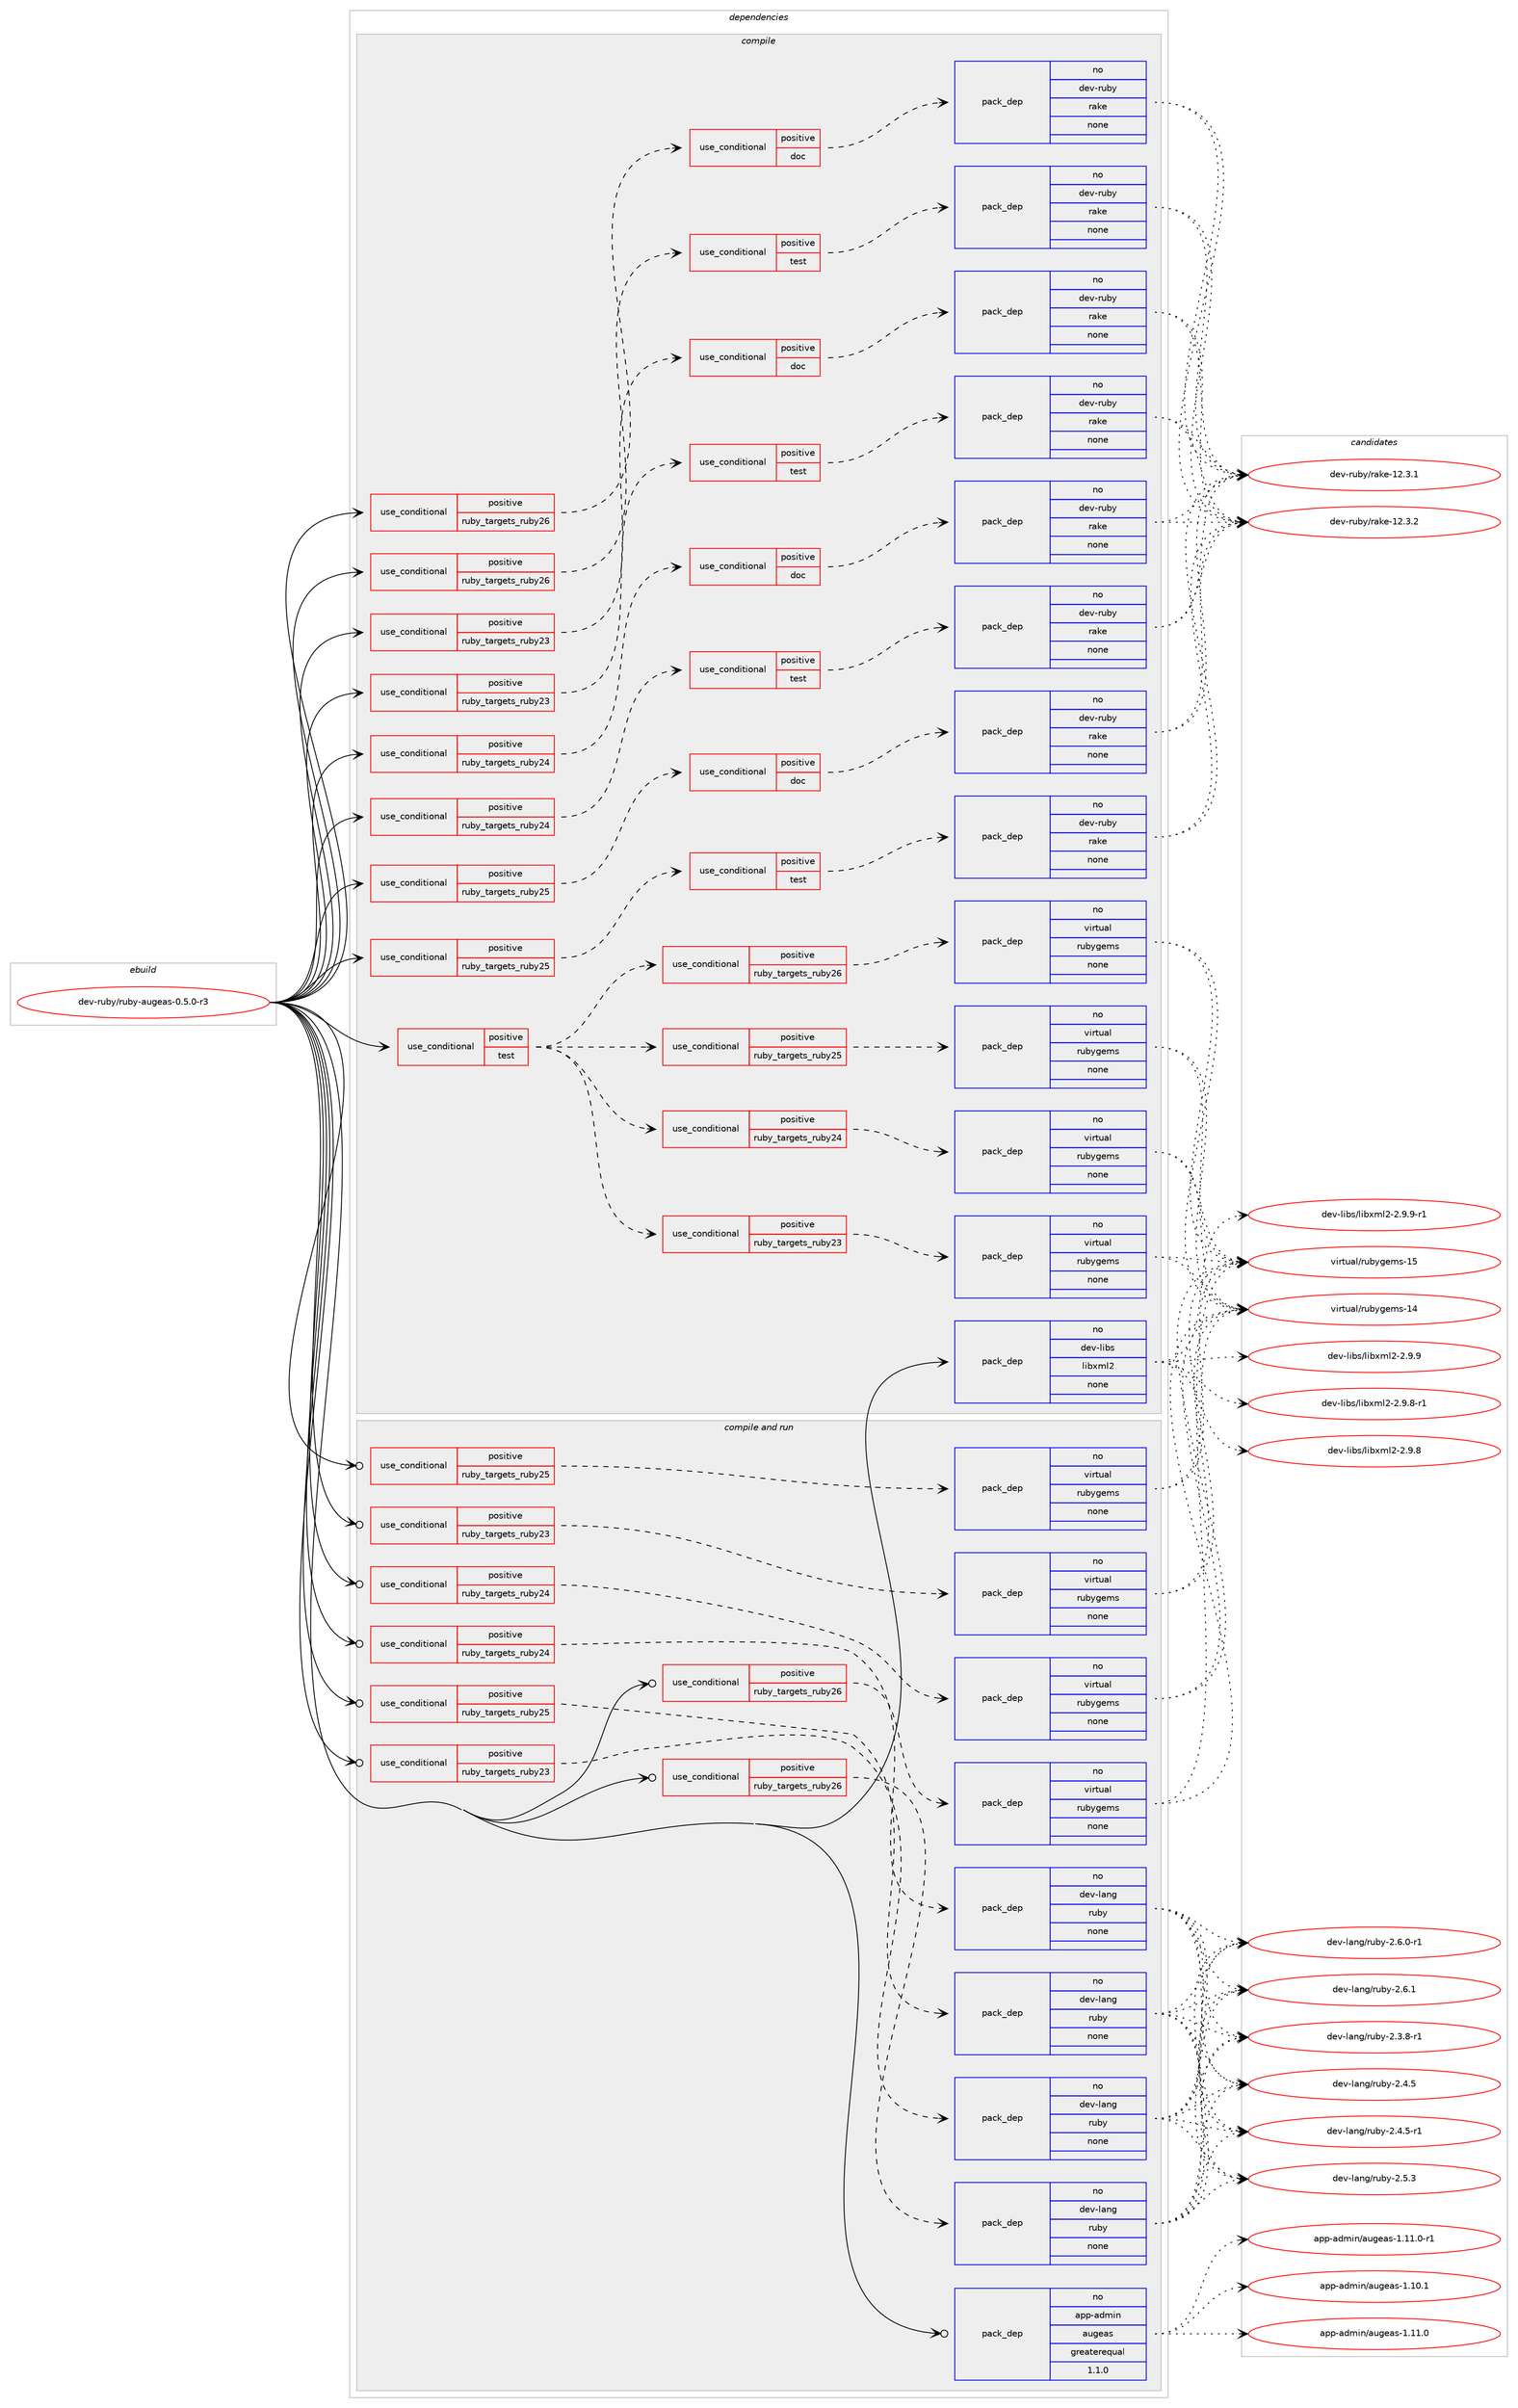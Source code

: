 digraph prolog {

# *************
# Graph options
# *************

newrank=true;
concentrate=true;
compound=true;
graph [rankdir=LR,fontname=Helvetica,fontsize=10,ranksep=1.5];#, ranksep=2.5, nodesep=0.2];
edge  [arrowhead=vee];
node  [fontname=Helvetica,fontsize=10];

# **********
# The ebuild
# **********

subgraph cluster_leftcol {
color=gray;
rank=same;
label=<<i>ebuild</i>>;
id [label="dev-ruby/ruby-augeas-0.5.0-r3", color=red, width=4, href="../dev-ruby/ruby-augeas-0.5.0-r3.svg"];
}

# ****************
# The dependencies
# ****************

subgraph cluster_midcol {
color=gray;
label=<<i>dependencies</i>>;
subgraph cluster_compile {
fillcolor="#eeeeee";
style=filled;
label=<<i>compile</i>>;
subgraph cond414651 {
dependency1521901 [label=<<TABLE BORDER="0" CELLBORDER="1" CELLSPACING="0" CELLPADDING="4"><TR><TD ROWSPAN="3" CELLPADDING="10">use_conditional</TD></TR><TR><TD>positive</TD></TR><TR><TD>ruby_targets_ruby23</TD></TR></TABLE>>, shape=none, color=red];
subgraph cond414652 {
dependency1521902 [label=<<TABLE BORDER="0" CELLBORDER="1" CELLSPACING="0" CELLPADDING="4"><TR><TD ROWSPAN="3" CELLPADDING="10">use_conditional</TD></TR><TR><TD>positive</TD></TR><TR><TD>doc</TD></TR></TABLE>>, shape=none, color=red];
subgraph pack1083744 {
dependency1521903 [label=<<TABLE BORDER="0" CELLBORDER="1" CELLSPACING="0" CELLPADDING="4" WIDTH="220"><TR><TD ROWSPAN="6" CELLPADDING="30">pack_dep</TD></TR><TR><TD WIDTH="110">no</TD></TR><TR><TD>dev-ruby</TD></TR><TR><TD>rake</TD></TR><TR><TD>none</TD></TR><TR><TD></TD></TR></TABLE>>, shape=none, color=blue];
}
dependency1521902:e -> dependency1521903:w [weight=20,style="dashed",arrowhead="vee"];
}
dependency1521901:e -> dependency1521902:w [weight=20,style="dashed",arrowhead="vee"];
}
id:e -> dependency1521901:w [weight=20,style="solid",arrowhead="vee"];
subgraph cond414653 {
dependency1521904 [label=<<TABLE BORDER="0" CELLBORDER="1" CELLSPACING="0" CELLPADDING="4"><TR><TD ROWSPAN="3" CELLPADDING="10">use_conditional</TD></TR><TR><TD>positive</TD></TR><TR><TD>ruby_targets_ruby23</TD></TR></TABLE>>, shape=none, color=red];
subgraph cond414654 {
dependency1521905 [label=<<TABLE BORDER="0" CELLBORDER="1" CELLSPACING="0" CELLPADDING="4"><TR><TD ROWSPAN="3" CELLPADDING="10">use_conditional</TD></TR><TR><TD>positive</TD></TR><TR><TD>test</TD></TR></TABLE>>, shape=none, color=red];
subgraph pack1083745 {
dependency1521906 [label=<<TABLE BORDER="0" CELLBORDER="1" CELLSPACING="0" CELLPADDING="4" WIDTH="220"><TR><TD ROWSPAN="6" CELLPADDING="30">pack_dep</TD></TR><TR><TD WIDTH="110">no</TD></TR><TR><TD>dev-ruby</TD></TR><TR><TD>rake</TD></TR><TR><TD>none</TD></TR><TR><TD></TD></TR></TABLE>>, shape=none, color=blue];
}
dependency1521905:e -> dependency1521906:w [weight=20,style="dashed",arrowhead="vee"];
}
dependency1521904:e -> dependency1521905:w [weight=20,style="dashed",arrowhead="vee"];
}
id:e -> dependency1521904:w [weight=20,style="solid",arrowhead="vee"];
subgraph cond414655 {
dependency1521907 [label=<<TABLE BORDER="0" CELLBORDER="1" CELLSPACING="0" CELLPADDING="4"><TR><TD ROWSPAN="3" CELLPADDING="10">use_conditional</TD></TR><TR><TD>positive</TD></TR><TR><TD>ruby_targets_ruby24</TD></TR></TABLE>>, shape=none, color=red];
subgraph cond414656 {
dependency1521908 [label=<<TABLE BORDER="0" CELLBORDER="1" CELLSPACING="0" CELLPADDING="4"><TR><TD ROWSPAN="3" CELLPADDING="10">use_conditional</TD></TR><TR><TD>positive</TD></TR><TR><TD>doc</TD></TR></TABLE>>, shape=none, color=red];
subgraph pack1083746 {
dependency1521909 [label=<<TABLE BORDER="0" CELLBORDER="1" CELLSPACING="0" CELLPADDING="4" WIDTH="220"><TR><TD ROWSPAN="6" CELLPADDING="30">pack_dep</TD></TR><TR><TD WIDTH="110">no</TD></TR><TR><TD>dev-ruby</TD></TR><TR><TD>rake</TD></TR><TR><TD>none</TD></TR><TR><TD></TD></TR></TABLE>>, shape=none, color=blue];
}
dependency1521908:e -> dependency1521909:w [weight=20,style="dashed",arrowhead="vee"];
}
dependency1521907:e -> dependency1521908:w [weight=20,style="dashed",arrowhead="vee"];
}
id:e -> dependency1521907:w [weight=20,style="solid",arrowhead="vee"];
subgraph cond414657 {
dependency1521910 [label=<<TABLE BORDER="0" CELLBORDER="1" CELLSPACING="0" CELLPADDING="4"><TR><TD ROWSPAN="3" CELLPADDING="10">use_conditional</TD></TR><TR><TD>positive</TD></TR><TR><TD>ruby_targets_ruby24</TD></TR></TABLE>>, shape=none, color=red];
subgraph cond414658 {
dependency1521911 [label=<<TABLE BORDER="0" CELLBORDER="1" CELLSPACING="0" CELLPADDING="4"><TR><TD ROWSPAN="3" CELLPADDING="10">use_conditional</TD></TR><TR><TD>positive</TD></TR><TR><TD>test</TD></TR></TABLE>>, shape=none, color=red];
subgraph pack1083747 {
dependency1521912 [label=<<TABLE BORDER="0" CELLBORDER="1" CELLSPACING="0" CELLPADDING="4" WIDTH="220"><TR><TD ROWSPAN="6" CELLPADDING="30">pack_dep</TD></TR><TR><TD WIDTH="110">no</TD></TR><TR><TD>dev-ruby</TD></TR><TR><TD>rake</TD></TR><TR><TD>none</TD></TR><TR><TD></TD></TR></TABLE>>, shape=none, color=blue];
}
dependency1521911:e -> dependency1521912:w [weight=20,style="dashed",arrowhead="vee"];
}
dependency1521910:e -> dependency1521911:w [weight=20,style="dashed",arrowhead="vee"];
}
id:e -> dependency1521910:w [weight=20,style="solid",arrowhead="vee"];
subgraph cond414659 {
dependency1521913 [label=<<TABLE BORDER="0" CELLBORDER="1" CELLSPACING="0" CELLPADDING="4"><TR><TD ROWSPAN="3" CELLPADDING="10">use_conditional</TD></TR><TR><TD>positive</TD></TR><TR><TD>ruby_targets_ruby25</TD></TR></TABLE>>, shape=none, color=red];
subgraph cond414660 {
dependency1521914 [label=<<TABLE BORDER="0" CELLBORDER="1" CELLSPACING="0" CELLPADDING="4"><TR><TD ROWSPAN="3" CELLPADDING="10">use_conditional</TD></TR><TR><TD>positive</TD></TR><TR><TD>doc</TD></TR></TABLE>>, shape=none, color=red];
subgraph pack1083748 {
dependency1521915 [label=<<TABLE BORDER="0" CELLBORDER="1" CELLSPACING="0" CELLPADDING="4" WIDTH="220"><TR><TD ROWSPAN="6" CELLPADDING="30">pack_dep</TD></TR><TR><TD WIDTH="110">no</TD></TR><TR><TD>dev-ruby</TD></TR><TR><TD>rake</TD></TR><TR><TD>none</TD></TR><TR><TD></TD></TR></TABLE>>, shape=none, color=blue];
}
dependency1521914:e -> dependency1521915:w [weight=20,style="dashed",arrowhead="vee"];
}
dependency1521913:e -> dependency1521914:w [weight=20,style="dashed",arrowhead="vee"];
}
id:e -> dependency1521913:w [weight=20,style="solid",arrowhead="vee"];
subgraph cond414661 {
dependency1521916 [label=<<TABLE BORDER="0" CELLBORDER="1" CELLSPACING="0" CELLPADDING="4"><TR><TD ROWSPAN="3" CELLPADDING="10">use_conditional</TD></TR><TR><TD>positive</TD></TR><TR><TD>ruby_targets_ruby25</TD></TR></TABLE>>, shape=none, color=red];
subgraph cond414662 {
dependency1521917 [label=<<TABLE BORDER="0" CELLBORDER="1" CELLSPACING="0" CELLPADDING="4"><TR><TD ROWSPAN="3" CELLPADDING="10">use_conditional</TD></TR><TR><TD>positive</TD></TR><TR><TD>test</TD></TR></TABLE>>, shape=none, color=red];
subgraph pack1083749 {
dependency1521918 [label=<<TABLE BORDER="0" CELLBORDER="1" CELLSPACING="0" CELLPADDING="4" WIDTH="220"><TR><TD ROWSPAN="6" CELLPADDING="30">pack_dep</TD></TR><TR><TD WIDTH="110">no</TD></TR><TR><TD>dev-ruby</TD></TR><TR><TD>rake</TD></TR><TR><TD>none</TD></TR><TR><TD></TD></TR></TABLE>>, shape=none, color=blue];
}
dependency1521917:e -> dependency1521918:w [weight=20,style="dashed",arrowhead="vee"];
}
dependency1521916:e -> dependency1521917:w [weight=20,style="dashed",arrowhead="vee"];
}
id:e -> dependency1521916:w [weight=20,style="solid",arrowhead="vee"];
subgraph cond414663 {
dependency1521919 [label=<<TABLE BORDER="0" CELLBORDER="1" CELLSPACING="0" CELLPADDING="4"><TR><TD ROWSPAN="3" CELLPADDING="10">use_conditional</TD></TR><TR><TD>positive</TD></TR><TR><TD>ruby_targets_ruby26</TD></TR></TABLE>>, shape=none, color=red];
subgraph cond414664 {
dependency1521920 [label=<<TABLE BORDER="0" CELLBORDER="1" CELLSPACING="0" CELLPADDING="4"><TR><TD ROWSPAN="3" CELLPADDING="10">use_conditional</TD></TR><TR><TD>positive</TD></TR><TR><TD>doc</TD></TR></TABLE>>, shape=none, color=red];
subgraph pack1083750 {
dependency1521921 [label=<<TABLE BORDER="0" CELLBORDER="1" CELLSPACING="0" CELLPADDING="4" WIDTH="220"><TR><TD ROWSPAN="6" CELLPADDING="30">pack_dep</TD></TR><TR><TD WIDTH="110">no</TD></TR><TR><TD>dev-ruby</TD></TR><TR><TD>rake</TD></TR><TR><TD>none</TD></TR><TR><TD></TD></TR></TABLE>>, shape=none, color=blue];
}
dependency1521920:e -> dependency1521921:w [weight=20,style="dashed",arrowhead="vee"];
}
dependency1521919:e -> dependency1521920:w [weight=20,style="dashed",arrowhead="vee"];
}
id:e -> dependency1521919:w [weight=20,style="solid",arrowhead="vee"];
subgraph cond414665 {
dependency1521922 [label=<<TABLE BORDER="0" CELLBORDER="1" CELLSPACING="0" CELLPADDING="4"><TR><TD ROWSPAN="3" CELLPADDING="10">use_conditional</TD></TR><TR><TD>positive</TD></TR><TR><TD>ruby_targets_ruby26</TD></TR></TABLE>>, shape=none, color=red];
subgraph cond414666 {
dependency1521923 [label=<<TABLE BORDER="0" CELLBORDER="1" CELLSPACING="0" CELLPADDING="4"><TR><TD ROWSPAN="3" CELLPADDING="10">use_conditional</TD></TR><TR><TD>positive</TD></TR><TR><TD>test</TD></TR></TABLE>>, shape=none, color=red];
subgraph pack1083751 {
dependency1521924 [label=<<TABLE BORDER="0" CELLBORDER="1" CELLSPACING="0" CELLPADDING="4" WIDTH="220"><TR><TD ROWSPAN="6" CELLPADDING="30">pack_dep</TD></TR><TR><TD WIDTH="110">no</TD></TR><TR><TD>dev-ruby</TD></TR><TR><TD>rake</TD></TR><TR><TD>none</TD></TR><TR><TD></TD></TR></TABLE>>, shape=none, color=blue];
}
dependency1521923:e -> dependency1521924:w [weight=20,style="dashed",arrowhead="vee"];
}
dependency1521922:e -> dependency1521923:w [weight=20,style="dashed",arrowhead="vee"];
}
id:e -> dependency1521922:w [weight=20,style="solid",arrowhead="vee"];
subgraph cond414667 {
dependency1521925 [label=<<TABLE BORDER="0" CELLBORDER="1" CELLSPACING="0" CELLPADDING="4"><TR><TD ROWSPAN="3" CELLPADDING="10">use_conditional</TD></TR><TR><TD>positive</TD></TR><TR><TD>test</TD></TR></TABLE>>, shape=none, color=red];
subgraph cond414668 {
dependency1521926 [label=<<TABLE BORDER="0" CELLBORDER="1" CELLSPACING="0" CELLPADDING="4"><TR><TD ROWSPAN="3" CELLPADDING="10">use_conditional</TD></TR><TR><TD>positive</TD></TR><TR><TD>ruby_targets_ruby23</TD></TR></TABLE>>, shape=none, color=red];
subgraph pack1083752 {
dependency1521927 [label=<<TABLE BORDER="0" CELLBORDER="1" CELLSPACING="0" CELLPADDING="4" WIDTH="220"><TR><TD ROWSPAN="6" CELLPADDING="30">pack_dep</TD></TR><TR><TD WIDTH="110">no</TD></TR><TR><TD>virtual</TD></TR><TR><TD>rubygems</TD></TR><TR><TD>none</TD></TR><TR><TD></TD></TR></TABLE>>, shape=none, color=blue];
}
dependency1521926:e -> dependency1521927:w [weight=20,style="dashed",arrowhead="vee"];
}
dependency1521925:e -> dependency1521926:w [weight=20,style="dashed",arrowhead="vee"];
subgraph cond414669 {
dependency1521928 [label=<<TABLE BORDER="0" CELLBORDER="1" CELLSPACING="0" CELLPADDING="4"><TR><TD ROWSPAN="3" CELLPADDING="10">use_conditional</TD></TR><TR><TD>positive</TD></TR><TR><TD>ruby_targets_ruby24</TD></TR></TABLE>>, shape=none, color=red];
subgraph pack1083753 {
dependency1521929 [label=<<TABLE BORDER="0" CELLBORDER="1" CELLSPACING="0" CELLPADDING="4" WIDTH="220"><TR><TD ROWSPAN="6" CELLPADDING="30">pack_dep</TD></TR><TR><TD WIDTH="110">no</TD></TR><TR><TD>virtual</TD></TR><TR><TD>rubygems</TD></TR><TR><TD>none</TD></TR><TR><TD></TD></TR></TABLE>>, shape=none, color=blue];
}
dependency1521928:e -> dependency1521929:w [weight=20,style="dashed",arrowhead="vee"];
}
dependency1521925:e -> dependency1521928:w [weight=20,style="dashed",arrowhead="vee"];
subgraph cond414670 {
dependency1521930 [label=<<TABLE BORDER="0" CELLBORDER="1" CELLSPACING="0" CELLPADDING="4"><TR><TD ROWSPAN="3" CELLPADDING="10">use_conditional</TD></TR><TR><TD>positive</TD></TR><TR><TD>ruby_targets_ruby25</TD></TR></TABLE>>, shape=none, color=red];
subgraph pack1083754 {
dependency1521931 [label=<<TABLE BORDER="0" CELLBORDER="1" CELLSPACING="0" CELLPADDING="4" WIDTH="220"><TR><TD ROWSPAN="6" CELLPADDING="30">pack_dep</TD></TR><TR><TD WIDTH="110">no</TD></TR><TR><TD>virtual</TD></TR><TR><TD>rubygems</TD></TR><TR><TD>none</TD></TR><TR><TD></TD></TR></TABLE>>, shape=none, color=blue];
}
dependency1521930:e -> dependency1521931:w [weight=20,style="dashed",arrowhead="vee"];
}
dependency1521925:e -> dependency1521930:w [weight=20,style="dashed",arrowhead="vee"];
subgraph cond414671 {
dependency1521932 [label=<<TABLE BORDER="0" CELLBORDER="1" CELLSPACING="0" CELLPADDING="4"><TR><TD ROWSPAN="3" CELLPADDING="10">use_conditional</TD></TR><TR><TD>positive</TD></TR><TR><TD>ruby_targets_ruby26</TD></TR></TABLE>>, shape=none, color=red];
subgraph pack1083755 {
dependency1521933 [label=<<TABLE BORDER="0" CELLBORDER="1" CELLSPACING="0" CELLPADDING="4" WIDTH="220"><TR><TD ROWSPAN="6" CELLPADDING="30">pack_dep</TD></TR><TR><TD WIDTH="110">no</TD></TR><TR><TD>virtual</TD></TR><TR><TD>rubygems</TD></TR><TR><TD>none</TD></TR><TR><TD></TD></TR></TABLE>>, shape=none, color=blue];
}
dependency1521932:e -> dependency1521933:w [weight=20,style="dashed",arrowhead="vee"];
}
dependency1521925:e -> dependency1521932:w [weight=20,style="dashed",arrowhead="vee"];
}
id:e -> dependency1521925:w [weight=20,style="solid",arrowhead="vee"];
subgraph pack1083756 {
dependency1521934 [label=<<TABLE BORDER="0" CELLBORDER="1" CELLSPACING="0" CELLPADDING="4" WIDTH="220"><TR><TD ROWSPAN="6" CELLPADDING="30">pack_dep</TD></TR><TR><TD WIDTH="110">no</TD></TR><TR><TD>dev-libs</TD></TR><TR><TD>libxml2</TD></TR><TR><TD>none</TD></TR><TR><TD></TD></TR></TABLE>>, shape=none, color=blue];
}
id:e -> dependency1521934:w [weight=20,style="solid",arrowhead="vee"];
}
subgraph cluster_compileandrun {
fillcolor="#eeeeee";
style=filled;
label=<<i>compile and run</i>>;
subgraph cond414672 {
dependency1521935 [label=<<TABLE BORDER="0" CELLBORDER="1" CELLSPACING="0" CELLPADDING="4"><TR><TD ROWSPAN="3" CELLPADDING="10">use_conditional</TD></TR><TR><TD>positive</TD></TR><TR><TD>ruby_targets_ruby23</TD></TR></TABLE>>, shape=none, color=red];
subgraph pack1083757 {
dependency1521936 [label=<<TABLE BORDER="0" CELLBORDER="1" CELLSPACING="0" CELLPADDING="4" WIDTH="220"><TR><TD ROWSPAN="6" CELLPADDING="30">pack_dep</TD></TR><TR><TD WIDTH="110">no</TD></TR><TR><TD>dev-lang</TD></TR><TR><TD>ruby</TD></TR><TR><TD>none</TD></TR><TR><TD></TD></TR></TABLE>>, shape=none, color=blue];
}
dependency1521935:e -> dependency1521936:w [weight=20,style="dashed",arrowhead="vee"];
}
id:e -> dependency1521935:w [weight=20,style="solid",arrowhead="odotvee"];
subgraph cond414673 {
dependency1521937 [label=<<TABLE BORDER="0" CELLBORDER="1" CELLSPACING="0" CELLPADDING="4"><TR><TD ROWSPAN="3" CELLPADDING="10">use_conditional</TD></TR><TR><TD>positive</TD></TR><TR><TD>ruby_targets_ruby23</TD></TR></TABLE>>, shape=none, color=red];
subgraph pack1083758 {
dependency1521938 [label=<<TABLE BORDER="0" CELLBORDER="1" CELLSPACING="0" CELLPADDING="4" WIDTH="220"><TR><TD ROWSPAN="6" CELLPADDING="30">pack_dep</TD></TR><TR><TD WIDTH="110">no</TD></TR><TR><TD>virtual</TD></TR><TR><TD>rubygems</TD></TR><TR><TD>none</TD></TR><TR><TD></TD></TR></TABLE>>, shape=none, color=blue];
}
dependency1521937:e -> dependency1521938:w [weight=20,style="dashed",arrowhead="vee"];
}
id:e -> dependency1521937:w [weight=20,style="solid",arrowhead="odotvee"];
subgraph cond414674 {
dependency1521939 [label=<<TABLE BORDER="0" CELLBORDER="1" CELLSPACING="0" CELLPADDING="4"><TR><TD ROWSPAN="3" CELLPADDING="10">use_conditional</TD></TR><TR><TD>positive</TD></TR><TR><TD>ruby_targets_ruby24</TD></TR></TABLE>>, shape=none, color=red];
subgraph pack1083759 {
dependency1521940 [label=<<TABLE BORDER="0" CELLBORDER="1" CELLSPACING="0" CELLPADDING="4" WIDTH="220"><TR><TD ROWSPAN="6" CELLPADDING="30">pack_dep</TD></TR><TR><TD WIDTH="110">no</TD></TR><TR><TD>dev-lang</TD></TR><TR><TD>ruby</TD></TR><TR><TD>none</TD></TR><TR><TD></TD></TR></TABLE>>, shape=none, color=blue];
}
dependency1521939:e -> dependency1521940:w [weight=20,style="dashed",arrowhead="vee"];
}
id:e -> dependency1521939:w [weight=20,style="solid",arrowhead="odotvee"];
subgraph cond414675 {
dependency1521941 [label=<<TABLE BORDER="0" CELLBORDER="1" CELLSPACING="0" CELLPADDING="4"><TR><TD ROWSPAN="3" CELLPADDING="10">use_conditional</TD></TR><TR><TD>positive</TD></TR><TR><TD>ruby_targets_ruby24</TD></TR></TABLE>>, shape=none, color=red];
subgraph pack1083760 {
dependency1521942 [label=<<TABLE BORDER="0" CELLBORDER="1" CELLSPACING="0" CELLPADDING="4" WIDTH="220"><TR><TD ROWSPAN="6" CELLPADDING="30">pack_dep</TD></TR><TR><TD WIDTH="110">no</TD></TR><TR><TD>virtual</TD></TR><TR><TD>rubygems</TD></TR><TR><TD>none</TD></TR><TR><TD></TD></TR></TABLE>>, shape=none, color=blue];
}
dependency1521941:e -> dependency1521942:w [weight=20,style="dashed",arrowhead="vee"];
}
id:e -> dependency1521941:w [weight=20,style="solid",arrowhead="odotvee"];
subgraph cond414676 {
dependency1521943 [label=<<TABLE BORDER="0" CELLBORDER="1" CELLSPACING="0" CELLPADDING="4"><TR><TD ROWSPAN="3" CELLPADDING="10">use_conditional</TD></TR><TR><TD>positive</TD></TR><TR><TD>ruby_targets_ruby25</TD></TR></TABLE>>, shape=none, color=red];
subgraph pack1083761 {
dependency1521944 [label=<<TABLE BORDER="0" CELLBORDER="1" CELLSPACING="0" CELLPADDING="4" WIDTH="220"><TR><TD ROWSPAN="6" CELLPADDING="30">pack_dep</TD></TR><TR><TD WIDTH="110">no</TD></TR><TR><TD>dev-lang</TD></TR><TR><TD>ruby</TD></TR><TR><TD>none</TD></TR><TR><TD></TD></TR></TABLE>>, shape=none, color=blue];
}
dependency1521943:e -> dependency1521944:w [weight=20,style="dashed",arrowhead="vee"];
}
id:e -> dependency1521943:w [weight=20,style="solid",arrowhead="odotvee"];
subgraph cond414677 {
dependency1521945 [label=<<TABLE BORDER="0" CELLBORDER="1" CELLSPACING="0" CELLPADDING="4"><TR><TD ROWSPAN="3" CELLPADDING="10">use_conditional</TD></TR><TR><TD>positive</TD></TR><TR><TD>ruby_targets_ruby25</TD></TR></TABLE>>, shape=none, color=red];
subgraph pack1083762 {
dependency1521946 [label=<<TABLE BORDER="0" CELLBORDER="1" CELLSPACING="0" CELLPADDING="4" WIDTH="220"><TR><TD ROWSPAN="6" CELLPADDING="30">pack_dep</TD></TR><TR><TD WIDTH="110">no</TD></TR><TR><TD>virtual</TD></TR><TR><TD>rubygems</TD></TR><TR><TD>none</TD></TR><TR><TD></TD></TR></TABLE>>, shape=none, color=blue];
}
dependency1521945:e -> dependency1521946:w [weight=20,style="dashed",arrowhead="vee"];
}
id:e -> dependency1521945:w [weight=20,style="solid",arrowhead="odotvee"];
subgraph cond414678 {
dependency1521947 [label=<<TABLE BORDER="0" CELLBORDER="1" CELLSPACING="0" CELLPADDING="4"><TR><TD ROWSPAN="3" CELLPADDING="10">use_conditional</TD></TR><TR><TD>positive</TD></TR><TR><TD>ruby_targets_ruby26</TD></TR></TABLE>>, shape=none, color=red];
subgraph pack1083763 {
dependency1521948 [label=<<TABLE BORDER="0" CELLBORDER="1" CELLSPACING="0" CELLPADDING="4" WIDTH="220"><TR><TD ROWSPAN="6" CELLPADDING="30">pack_dep</TD></TR><TR><TD WIDTH="110">no</TD></TR><TR><TD>dev-lang</TD></TR><TR><TD>ruby</TD></TR><TR><TD>none</TD></TR><TR><TD></TD></TR></TABLE>>, shape=none, color=blue];
}
dependency1521947:e -> dependency1521948:w [weight=20,style="dashed",arrowhead="vee"];
}
id:e -> dependency1521947:w [weight=20,style="solid",arrowhead="odotvee"];
subgraph cond414679 {
dependency1521949 [label=<<TABLE BORDER="0" CELLBORDER="1" CELLSPACING="0" CELLPADDING="4"><TR><TD ROWSPAN="3" CELLPADDING="10">use_conditional</TD></TR><TR><TD>positive</TD></TR><TR><TD>ruby_targets_ruby26</TD></TR></TABLE>>, shape=none, color=red];
subgraph pack1083764 {
dependency1521950 [label=<<TABLE BORDER="0" CELLBORDER="1" CELLSPACING="0" CELLPADDING="4" WIDTH="220"><TR><TD ROWSPAN="6" CELLPADDING="30">pack_dep</TD></TR><TR><TD WIDTH="110">no</TD></TR><TR><TD>virtual</TD></TR><TR><TD>rubygems</TD></TR><TR><TD>none</TD></TR><TR><TD></TD></TR></TABLE>>, shape=none, color=blue];
}
dependency1521949:e -> dependency1521950:w [weight=20,style="dashed",arrowhead="vee"];
}
id:e -> dependency1521949:w [weight=20,style="solid",arrowhead="odotvee"];
subgraph pack1083765 {
dependency1521951 [label=<<TABLE BORDER="0" CELLBORDER="1" CELLSPACING="0" CELLPADDING="4" WIDTH="220"><TR><TD ROWSPAN="6" CELLPADDING="30">pack_dep</TD></TR><TR><TD WIDTH="110">no</TD></TR><TR><TD>app-admin</TD></TR><TR><TD>augeas</TD></TR><TR><TD>greaterequal</TD></TR><TR><TD>1.1.0</TD></TR></TABLE>>, shape=none, color=blue];
}
id:e -> dependency1521951:w [weight=20,style="solid",arrowhead="odotvee"];
}
subgraph cluster_run {
fillcolor="#eeeeee";
style=filled;
label=<<i>run</i>>;
}
}

# **************
# The candidates
# **************

subgraph cluster_choices {
rank=same;
color=gray;
label=<<i>candidates</i>>;

subgraph choice1083744 {
color=black;
nodesep=1;
choice1001011184511411798121471149710710145495046514649 [label="dev-ruby/rake-12.3.1", color=red, width=4,href="../dev-ruby/rake-12.3.1.svg"];
choice1001011184511411798121471149710710145495046514650 [label="dev-ruby/rake-12.3.2", color=red, width=4,href="../dev-ruby/rake-12.3.2.svg"];
dependency1521903:e -> choice1001011184511411798121471149710710145495046514649:w [style=dotted,weight="100"];
dependency1521903:e -> choice1001011184511411798121471149710710145495046514650:w [style=dotted,weight="100"];
}
subgraph choice1083745 {
color=black;
nodesep=1;
choice1001011184511411798121471149710710145495046514649 [label="dev-ruby/rake-12.3.1", color=red, width=4,href="../dev-ruby/rake-12.3.1.svg"];
choice1001011184511411798121471149710710145495046514650 [label="dev-ruby/rake-12.3.2", color=red, width=4,href="../dev-ruby/rake-12.3.2.svg"];
dependency1521906:e -> choice1001011184511411798121471149710710145495046514649:w [style=dotted,weight="100"];
dependency1521906:e -> choice1001011184511411798121471149710710145495046514650:w [style=dotted,weight="100"];
}
subgraph choice1083746 {
color=black;
nodesep=1;
choice1001011184511411798121471149710710145495046514649 [label="dev-ruby/rake-12.3.1", color=red, width=4,href="../dev-ruby/rake-12.3.1.svg"];
choice1001011184511411798121471149710710145495046514650 [label="dev-ruby/rake-12.3.2", color=red, width=4,href="../dev-ruby/rake-12.3.2.svg"];
dependency1521909:e -> choice1001011184511411798121471149710710145495046514649:w [style=dotted,weight="100"];
dependency1521909:e -> choice1001011184511411798121471149710710145495046514650:w [style=dotted,weight="100"];
}
subgraph choice1083747 {
color=black;
nodesep=1;
choice1001011184511411798121471149710710145495046514649 [label="dev-ruby/rake-12.3.1", color=red, width=4,href="../dev-ruby/rake-12.3.1.svg"];
choice1001011184511411798121471149710710145495046514650 [label="dev-ruby/rake-12.3.2", color=red, width=4,href="../dev-ruby/rake-12.3.2.svg"];
dependency1521912:e -> choice1001011184511411798121471149710710145495046514649:w [style=dotted,weight="100"];
dependency1521912:e -> choice1001011184511411798121471149710710145495046514650:w [style=dotted,weight="100"];
}
subgraph choice1083748 {
color=black;
nodesep=1;
choice1001011184511411798121471149710710145495046514649 [label="dev-ruby/rake-12.3.1", color=red, width=4,href="../dev-ruby/rake-12.3.1.svg"];
choice1001011184511411798121471149710710145495046514650 [label="dev-ruby/rake-12.3.2", color=red, width=4,href="../dev-ruby/rake-12.3.2.svg"];
dependency1521915:e -> choice1001011184511411798121471149710710145495046514649:w [style=dotted,weight="100"];
dependency1521915:e -> choice1001011184511411798121471149710710145495046514650:w [style=dotted,weight="100"];
}
subgraph choice1083749 {
color=black;
nodesep=1;
choice1001011184511411798121471149710710145495046514649 [label="dev-ruby/rake-12.3.1", color=red, width=4,href="../dev-ruby/rake-12.3.1.svg"];
choice1001011184511411798121471149710710145495046514650 [label="dev-ruby/rake-12.3.2", color=red, width=4,href="../dev-ruby/rake-12.3.2.svg"];
dependency1521918:e -> choice1001011184511411798121471149710710145495046514649:w [style=dotted,weight="100"];
dependency1521918:e -> choice1001011184511411798121471149710710145495046514650:w [style=dotted,weight="100"];
}
subgraph choice1083750 {
color=black;
nodesep=1;
choice1001011184511411798121471149710710145495046514649 [label="dev-ruby/rake-12.3.1", color=red, width=4,href="../dev-ruby/rake-12.3.1.svg"];
choice1001011184511411798121471149710710145495046514650 [label="dev-ruby/rake-12.3.2", color=red, width=4,href="../dev-ruby/rake-12.3.2.svg"];
dependency1521921:e -> choice1001011184511411798121471149710710145495046514649:w [style=dotted,weight="100"];
dependency1521921:e -> choice1001011184511411798121471149710710145495046514650:w [style=dotted,weight="100"];
}
subgraph choice1083751 {
color=black;
nodesep=1;
choice1001011184511411798121471149710710145495046514649 [label="dev-ruby/rake-12.3.1", color=red, width=4,href="../dev-ruby/rake-12.3.1.svg"];
choice1001011184511411798121471149710710145495046514650 [label="dev-ruby/rake-12.3.2", color=red, width=4,href="../dev-ruby/rake-12.3.2.svg"];
dependency1521924:e -> choice1001011184511411798121471149710710145495046514649:w [style=dotted,weight="100"];
dependency1521924:e -> choice1001011184511411798121471149710710145495046514650:w [style=dotted,weight="100"];
}
subgraph choice1083752 {
color=black;
nodesep=1;
choice118105114116117971084711411798121103101109115454952 [label="virtual/rubygems-14", color=red, width=4,href="../virtual/rubygems-14.svg"];
choice118105114116117971084711411798121103101109115454953 [label="virtual/rubygems-15", color=red, width=4,href="../virtual/rubygems-15.svg"];
dependency1521927:e -> choice118105114116117971084711411798121103101109115454952:w [style=dotted,weight="100"];
dependency1521927:e -> choice118105114116117971084711411798121103101109115454953:w [style=dotted,weight="100"];
}
subgraph choice1083753 {
color=black;
nodesep=1;
choice118105114116117971084711411798121103101109115454952 [label="virtual/rubygems-14", color=red, width=4,href="../virtual/rubygems-14.svg"];
choice118105114116117971084711411798121103101109115454953 [label="virtual/rubygems-15", color=red, width=4,href="../virtual/rubygems-15.svg"];
dependency1521929:e -> choice118105114116117971084711411798121103101109115454952:w [style=dotted,weight="100"];
dependency1521929:e -> choice118105114116117971084711411798121103101109115454953:w [style=dotted,weight="100"];
}
subgraph choice1083754 {
color=black;
nodesep=1;
choice118105114116117971084711411798121103101109115454952 [label="virtual/rubygems-14", color=red, width=4,href="../virtual/rubygems-14.svg"];
choice118105114116117971084711411798121103101109115454953 [label="virtual/rubygems-15", color=red, width=4,href="../virtual/rubygems-15.svg"];
dependency1521931:e -> choice118105114116117971084711411798121103101109115454952:w [style=dotted,weight="100"];
dependency1521931:e -> choice118105114116117971084711411798121103101109115454953:w [style=dotted,weight="100"];
}
subgraph choice1083755 {
color=black;
nodesep=1;
choice118105114116117971084711411798121103101109115454952 [label="virtual/rubygems-14", color=red, width=4,href="../virtual/rubygems-14.svg"];
choice118105114116117971084711411798121103101109115454953 [label="virtual/rubygems-15", color=red, width=4,href="../virtual/rubygems-15.svg"];
dependency1521933:e -> choice118105114116117971084711411798121103101109115454952:w [style=dotted,weight="100"];
dependency1521933:e -> choice118105114116117971084711411798121103101109115454953:w [style=dotted,weight="100"];
}
subgraph choice1083756 {
color=black;
nodesep=1;
choice1001011184510810598115471081059812010910850455046574656 [label="dev-libs/libxml2-2.9.8", color=red, width=4,href="../dev-libs/libxml2-2.9.8.svg"];
choice10010111845108105981154710810598120109108504550465746564511449 [label="dev-libs/libxml2-2.9.8-r1", color=red, width=4,href="../dev-libs/libxml2-2.9.8-r1.svg"];
choice1001011184510810598115471081059812010910850455046574657 [label="dev-libs/libxml2-2.9.9", color=red, width=4,href="../dev-libs/libxml2-2.9.9.svg"];
choice10010111845108105981154710810598120109108504550465746574511449 [label="dev-libs/libxml2-2.9.9-r1", color=red, width=4,href="../dev-libs/libxml2-2.9.9-r1.svg"];
dependency1521934:e -> choice1001011184510810598115471081059812010910850455046574656:w [style=dotted,weight="100"];
dependency1521934:e -> choice10010111845108105981154710810598120109108504550465746564511449:w [style=dotted,weight="100"];
dependency1521934:e -> choice1001011184510810598115471081059812010910850455046574657:w [style=dotted,weight="100"];
dependency1521934:e -> choice10010111845108105981154710810598120109108504550465746574511449:w [style=dotted,weight="100"];
}
subgraph choice1083757 {
color=black;
nodesep=1;
choice100101118451089711010347114117981214550465146564511449 [label="dev-lang/ruby-2.3.8-r1", color=red, width=4,href="../dev-lang/ruby-2.3.8-r1.svg"];
choice10010111845108971101034711411798121455046524653 [label="dev-lang/ruby-2.4.5", color=red, width=4,href="../dev-lang/ruby-2.4.5.svg"];
choice100101118451089711010347114117981214550465246534511449 [label="dev-lang/ruby-2.4.5-r1", color=red, width=4,href="../dev-lang/ruby-2.4.5-r1.svg"];
choice10010111845108971101034711411798121455046534651 [label="dev-lang/ruby-2.5.3", color=red, width=4,href="../dev-lang/ruby-2.5.3.svg"];
choice100101118451089711010347114117981214550465446484511449 [label="dev-lang/ruby-2.6.0-r1", color=red, width=4,href="../dev-lang/ruby-2.6.0-r1.svg"];
choice10010111845108971101034711411798121455046544649 [label="dev-lang/ruby-2.6.1", color=red, width=4,href="../dev-lang/ruby-2.6.1.svg"];
dependency1521936:e -> choice100101118451089711010347114117981214550465146564511449:w [style=dotted,weight="100"];
dependency1521936:e -> choice10010111845108971101034711411798121455046524653:w [style=dotted,weight="100"];
dependency1521936:e -> choice100101118451089711010347114117981214550465246534511449:w [style=dotted,weight="100"];
dependency1521936:e -> choice10010111845108971101034711411798121455046534651:w [style=dotted,weight="100"];
dependency1521936:e -> choice100101118451089711010347114117981214550465446484511449:w [style=dotted,weight="100"];
dependency1521936:e -> choice10010111845108971101034711411798121455046544649:w [style=dotted,weight="100"];
}
subgraph choice1083758 {
color=black;
nodesep=1;
choice118105114116117971084711411798121103101109115454952 [label="virtual/rubygems-14", color=red, width=4,href="../virtual/rubygems-14.svg"];
choice118105114116117971084711411798121103101109115454953 [label="virtual/rubygems-15", color=red, width=4,href="../virtual/rubygems-15.svg"];
dependency1521938:e -> choice118105114116117971084711411798121103101109115454952:w [style=dotted,weight="100"];
dependency1521938:e -> choice118105114116117971084711411798121103101109115454953:w [style=dotted,weight="100"];
}
subgraph choice1083759 {
color=black;
nodesep=1;
choice100101118451089711010347114117981214550465146564511449 [label="dev-lang/ruby-2.3.8-r1", color=red, width=4,href="../dev-lang/ruby-2.3.8-r1.svg"];
choice10010111845108971101034711411798121455046524653 [label="dev-lang/ruby-2.4.5", color=red, width=4,href="../dev-lang/ruby-2.4.5.svg"];
choice100101118451089711010347114117981214550465246534511449 [label="dev-lang/ruby-2.4.5-r1", color=red, width=4,href="../dev-lang/ruby-2.4.5-r1.svg"];
choice10010111845108971101034711411798121455046534651 [label="dev-lang/ruby-2.5.3", color=red, width=4,href="../dev-lang/ruby-2.5.3.svg"];
choice100101118451089711010347114117981214550465446484511449 [label="dev-lang/ruby-2.6.0-r1", color=red, width=4,href="../dev-lang/ruby-2.6.0-r1.svg"];
choice10010111845108971101034711411798121455046544649 [label="dev-lang/ruby-2.6.1", color=red, width=4,href="../dev-lang/ruby-2.6.1.svg"];
dependency1521940:e -> choice100101118451089711010347114117981214550465146564511449:w [style=dotted,weight="100"];
dependency1521940:e -> choice10010111845108971101034711411798121455046524653:w [style=dotted,weight="100"];
dependency1521940:e -> choice100101118451089711010347114117981214550465246534511449:w [style=dotted,weight="100"];
dependency1521940:e -> choice10010111845108971101034711411798121455046534651:w [style=dotted,weight="100"];
dependency1521940:e -> choice100101118451089711010347114117981214550465446484511449:w [style=dotted,weight="100"];
dependency1521940:e -> choice10010111845108971101034711411798121455046544649:w [style=dotted,weight="100"];
}
subgraph choice1083760 {
color=black;
nodesep=1;
choice118105114116117971084711411798121103101109115454952 [label="virtual/rubygems-14", color=red, width=4,href="../virtual/rubygems-14.svg"];
choice118105114116117971084711411798121103101109115454953 [label="virtual/rubygems-15", color=red, width=4,href="../virtual/rubygems-15.svg"];
dependency1521942:e -> choice118105114116117971084711411798121103101109115454952:w [style=dotted,weight="100"];
dependency1521942:e -> choice118105114116117971084711411798121103101109115454953:w [style=dotted,weight="100"];
}
subgraph choice1083761 {
color=black;
nodesep=1;
choice100101118451089711010347114117981214550465146564511449 [label="dev-lang/ruby-2.3.8-r1", color=red, width=4,href="../dev-lang/ruby-2.3.8-r1.svg"];
choice10010111845108971101034711411798121455046524653 [label="dev-lang/ruby-2.4.5", color=red, width=4,href="../dev-lang/ruby-2.4.5.svg"];
choice100101118451089711010347114117981214550465246534511449 [label="dev-lang/ruby-2.4.5-r1", color=red, width=4,href="../dev-lang/ruby-2.4.5-r1.svg"];
choice10010111845108971101034711411798121455046534651 [label="dev-lang/ruby-2.5.3", color=red, width=4,href="../dev-lang/ruby-2.5.3.svg"];
choice100101118451089711010347114117981214550465446484511449 [label="dev-lang/ruby-2.6.0-r1", color=red, width=4,href="../dev-lang/ruby-2.6.0-r1.svg"];
choice10010111845108971101034711411798121455046544649 [label="dev-lang/ruby-2.6.1", color=red, width=4,href="../dev-lang/ruby-2.6.1.svg"];
dependency1521944:e -> choice100101118451089711010347114117981214550465146564511449:w [style=dotted,weight="100"];
dependency1521944:e -> choice10010111845108971101034711411798121455046524653:w [style=dotted,weight="100"];
dependency1521944:e -> choice100101118451089711010347114117981214550465246534511449:w [style=dotted,weight="100"];
dependency1521944:e -> choice10010111845108971101034711411798121455046534651:w [style=dotted,weight="100"];
dependency1521944:e -> choice100101118451089711010347114117981214550465446484511449:w [style=dotted,weight="100"];
dependency1521944:e -> choice10010111845108971101034711411798121455046544649:w [style=dotted,weight="100"];
}
subgraph choice1083762 {
color=black;
nodesep=1;
choice118105114116117971084711411798121103101109115454952 [label="virtual/rubygems-14", color=red, width=4,href="../virtual/rubygems-14.svg"];
choice118105114116117971084711411798121103101109115454953 [label="virtual/rubygems-15", color=red, width=4,href="../virtual/rubygems-15.svg"];
dependency1521946:e -> choice118105114116117971084711411798121103101109115454952:w [style=dotted,weight="100"];
dependency1521946:e -> choice118105114116117971084711411798121103101109115454953:w [style=dotted,weight="100"];
}
subgraph choice1083763 {
color=black;
nodesep=1;
choice100101118451089711010347114117981214550465146564511449 [label="dev-lang/ruby-2.3.8-r1", color=red, width=4,href="../dev-lang/ruby-2.3.8-r1.svg"];
choice10010111845108971101034711411798121455046524653 [label="dev-lang/ruby-2.4.5", color=red, width=4,href="../dev-lang/ruby-2.4.5.svg"];
choice100101118451089711010347114117981214550465246534511449 [label="dev-lang/ruby-2.4.5-r1", color=red, width=4,href="../dev-lang/ruby-2.4.5-r1.svg"];
choice10010111845108971101034711411798121455046534651 [label="dev-lang/ruby-2.5.3", color=red, width=4,href="../dev-lang/ruby-2.5.3.svg"];
choice100101118451089711010347114117981214550465446484511449 [label="dev-lang/ruby-2.6.0-r1", color=red, width=4,href="../dev-lang/ruby-2.6.0-r1.svg"];
choice10010111845108971101034711411798121455046544649 [label="dev-lang/ruby-2.6.1", color=red, width=4,href="../dev-lang/ruby-2.6.1.svg"];
dependency1521948:e -> choice100101118451089711010347114117981214550465146564511449:w [style=dotted,weight="100"];
dependency1521948:e -> choice10010111845108971101034711411798121455046524653:w [style=dotted,weight="100"];
dependency1521948:e -> choice100101118451089711010347114117981214550465246534511449:w [style=dotted,weight="100"];
dependency1521948:e -> choice10010111845108971101034711411798121455046534651:w [style=dotted,weight="100"];
dependency1521948:e -> choice100101118451089711010347114117981214550465446484511449:w [style=dotted,weight="100"];
dependency1521948:e -> choice10010111845108971101034711411798121455046544649:w [style=dotted,weight="100"];
}
subgraph choice1083764 {
color=black;
nodesep=1;
choice118105114116117971084711411798121103101109115454952 [label="virtual/rubygems-14", color=red, width=4,href="../virtual/rubygems-14.svg"];
choice118105114116117971084711411798121103101109115454953 [label="virtual/rubygems-15", color=red, width=4,href="../virtual/rubygems-15.svg"];
dependency1521950:e -> choice118105114116117971084711411798121103101109115454952:w [style=dotted,weight="100"];
dependency1521950:e -> choice118105114116117971084711411798121103101109115454953:w [style=dotted,weight="100"];
}
subgraph choice1083765 {
color=black;
nodesep=1;
choice97112112459710010910511047971171031019711545494649484649 [label="app-admin/augeas-1.10.1", color=red, width=4,href="../app-admin/augeas-1.10.1.svg"];
choice97112112459710010910511047971171031019711545494649494648 [label="app-admin/augeas-1.11.0", color=red, width=4,href="../app-admin/augeas-1.11.0.svg"];
choice971121124597100109105110479711710310197115454946494946484511449 [label="app-admin/augeas-1.11.0-r1", color=red, width=4,href="../app-admin/augeas-1.11.0-r1.svg"];
dependency1521951:e -> choice97112112459710010910511047971171031019711545494649484649:w [style=dotted,weight="100"];
dependency1521951:e -> choice97112112459710010910511047971171031019711545494649494648:w [style=dotted,weight="100"];
dependency1521951:e -> choice971121124597100109105110479711710310197115454946494946484511449:w [style=dotted,weight="100"];
}
}

}
